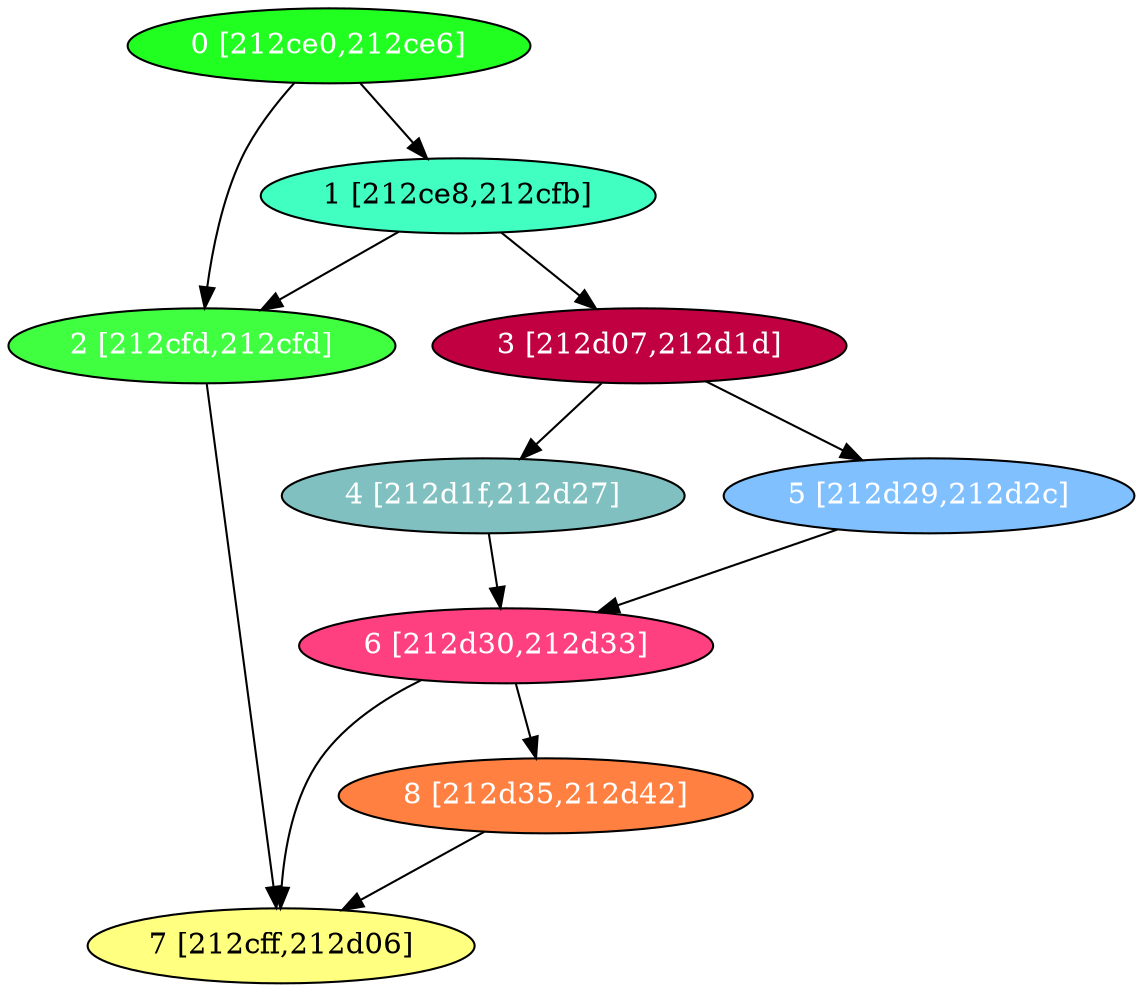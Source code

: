 diGraph libnss3{
	libnss3_0  [style=filled fillcolor="#20FF20" fontcolor="#ffffff" shape=oval label="0 [212ce0,212ce6]"]
	libnss3_1  [style=filled fillcolor="#40FFC0" fontcolor="#000000" shape=oval label="1 [212ce8,212cfb]"]
	libnss3_2  [style=filled fillcolor="#40FF40" fontcolor="#ffffff" shape=oval label="2 [212cfd,212cfd]"]
	libnss3_3  [style=filled fillcolor="#C00040" fontcolor="#ffffff" shape=oval label="3 [212d07,212d1d]"]
	libnss3_4  [style=filled fillcolor="#80C0C0" fontcolor="#ffffff" shape=oval label="4 [212d1f,212d27]"]
	libnss3_5  [style=filled fillcolor="#80C0FF" fontcolor="#ffffff" shape=oval label="5 [212d29,212d2c]"]
	libnss3_6  [style=filled fillcolor="#FF4080" fontcolor="#ffffff" shape=oval label="6 [212d30,212d33]"]
	libnss3_7  [style=filled fillcolor="#FFFF80" fontcolor="#000000" shape=oval label="7 [212cff,212d06]"]
	libnss3_8  [style=filled fillcolor="#FF8040" fontcolor="#ffffff" shape=oval label="8 [212d35,212d42]"]

	libnss3_0 -> libnss3_1
	libnss3_0 -> libnss3_2
	libnss3_1 -> libnss3_2
	libnss3_1 -> libnss3_3
	libnss3_2 -> libnss3_7
	libnss3_3 -> libnss3_4
	libnss3_3 -> libnss3_5
	libnss3_4 -> libnss3_6
	libnss3_5 -> libnss3_6
	libnss3_6 -> libnss3_7
	libnss3_6 -> libnss3_8
	libnss3_8 -> libnss3_7
}